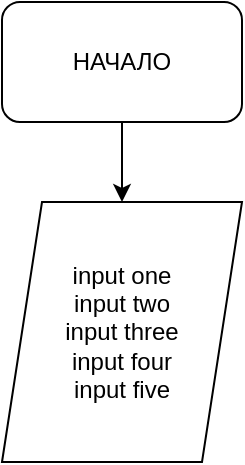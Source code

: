 <mxfile>
    <diagram id="la8yZf0HIKNwxhcy_ehX" name="Страница 1">
        <mxGraphModel dx="852" dy="383" grid="1" gridSize="10" guides="1" tooltips="1" connect="1" arrows="1" fold="1" page="1" pageScale="1" pageWidth="827" pageHeight="1169" math="0" shadow="0">
            <root>
                <mxCell id="0"/>
                <mxCell id="1" parent="0"/>
                <mxCell id="3" style="edgeStyle=none;html=1;" edge="1" parent="1" source="2" target="4">
                    <mxGeometry relative="1" as="geometry">
                        <mxPoint x="440" y="120" as="targetPoint"/>
                    </mxGeometry>
                </mxCell>
                <mxCell id="2" value="НАЧАЛО" style="rounded=1;whiteSpace=wrap;html=1;" vertex="1" parent="1">
                    <mxGeometry x="380" y="20" width="120" height="60" as="geometry"/>
                </mxCell>
                <mxCell id="4" value="input one&lt;br&gt;input two&lt;br&gt;input three&lt;br&gt;input four&lt;br&gt;input five&lt;br&gt;" style="shape=parallelogram;perimeter=parallelogramPerimeter;whiteSpace=wrap;html=1;fixedSize=1;" vertex="1" parent="1">
                    <mxGeometry x="380" y="120" width="120" height="130" as="geometry"/>
                </mxCell>
            </root>
        </mxGraphModel>
    </diagram>
</mxfile>